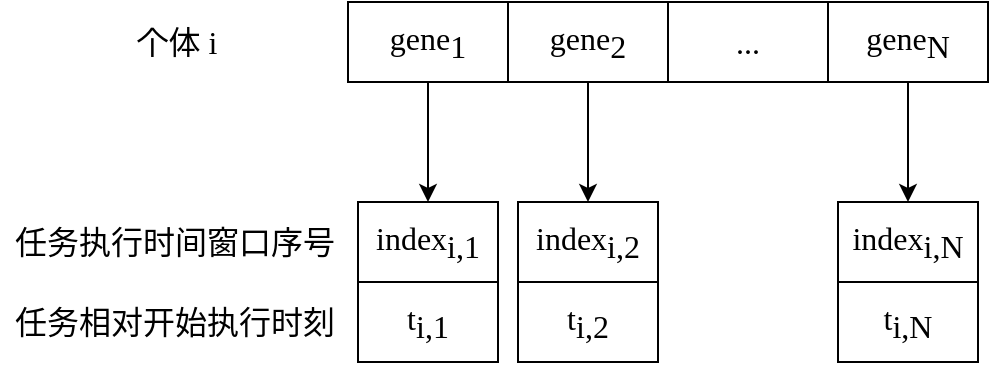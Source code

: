 <mxfile version="24.0.7" type="github">
  <diagram name="第 1 页" id="xTeLKxsJenJMO26MgTQz">
    <mxGraphModel dx="1434" dy="750" grid="1" gridSize="10" guides="1" tooltips="1" connect="1" arrows="1" fold="1" page="1" pageScale="1" pageWidth="827" pageHeight="1169" math="0" shadow="0">
      <root>
        <mxCell id="0" />
        <mxCell id="1" parent="0" />
        <mxCell id="xJ2qw0tW3bgOs59E7Ymc-2" value="" style="edgeStyle=orthogonalEdgeStyle;rounded=0;orthogonalLoop=1;jettySize=auto;html=1;fontSize=16;fontFamily=Times New Roman;" edge="1" parent="1" source="xJ2qw0tW3bgOs59E7Ymc-3" target="xJ2qw0tW3bgOs59E7Ymc-10">
          <mxGeometry relative="1" as="geometry" />
        </mxCell>
        <mxCell id="xJ2qw0tW3bgOs59E7Ymc-3" value="gene&lt;sub style=&quot;font-size: 16px;&quot;&gt;&lt;font style=&quot;font-size: 16px;&quot;&gt;1&lt;/font&gt;&lt;/sub&gt;" style="rounded=0;whiteSpace=wrap;html=1;fontSize=16;fontFamily=Times New Roman;" vertex="1" parent="1">
          <mxGeometry x="230" y="290" width="80" height="40" as="geometry" />
        </mxCell>
        <mxCell id="xJ2qw0tW3bgOs59E7Ymc-4" value="" style="edgeStyle=orthogonalEdgeStyle;rounded=0;orthogonalLoop=1;jettySize=auto;html=1;fontSize=16;fontFamily=Times New Roman;" edge="1" parent="1" source="xJ2qw0tW3bgOs59E7Ymc-5" target="xJ2qw0tW3bgOs59E7Ymc-11">
          <mxGeometry relative="1" as="geometry" />
        </mxCell>
        <mxCell id="xJ2qw0tW3bgOs59E7Ymc-5" value="gene&lt;sub style=&quot;font-size: 16px;&quot;&gt;&lt;font style=&quot;font-size: 16px;&quot;&gt;2&lt;/font&gt;&lt;/sub&gt;" style="rounded=0;whiteSpace=wrap;html=1;fontSize=16;fontFamily=Times New Roman;" vertex="1" parent="1">
          <mxGeometry x="310" y="290" width="80" height="40" as="geometry" />
        </mxCell>
        <mxCell id="xJ2qw0tW3bgOs59E7Ymc-6" value="..." style="rounded=0;whiteSpace=wrap;html=1;fontSize=16;fontFamily=Times New Roman;" vertex="1" parent="1">
          <mxGeometry x="390" y="290" width="80" height="40" as="geometry" />
        </mxCell>
        <mxCell id="xJ2qw0tW3bgOs59E7Ymc-7" value="" style="edgeStyle=orthogonalEdgeStyle;rounded=0;orthogonalLoop=1;jettySize=auto;html=1;fontSize=16;fontFamily=Times New Roman;" edge="1" parent="1" source="xJ2qw0tW3bgOs59E7Ymc-8" target="xJ2qw0tW3bgOs59E7Ymc-12">
          <mxGeometry relative="1" as="geometry" />
        </mxCell>
        <mxCell id="xJ2qw0tW3bgOs59E7Ymc-8" value="gene&lt;sub style=&quot;font-size: 16px;&quot;&gt;&lt;font style=&quot;font-size: 16px;&quot;&gt;N&lt;/font&gt;&lt;/sub&gt;" style="rounded=0;whiteSpace=wrap;html=1;fontSize=16;fontFamily=Times New Roman;" vertex="1" parent="1">
          <mxGeometry x="470" y="290" width="80" height="40" as="geometry" />
        </mxCell>
        <mxCell id="xJ2qw0tW3bgOs59E7Ymc-9" value="个体 i" style="text;html=1;align=center;verticalAlign=middle;resizable=0;points=[];autosize=1;strokeColor=none;fillColor=none;fontSize=16;fontFamily=Times New Roman;" vertex="1" parent="1">
          <mxGeometry x="113.5" y="295" width="60" height="30" as="geometry" />
        </mxCell>
        <mxCell id="xJ2qw0tW3bgOs59E7Ymc-10" value="index&lt;sub style=&quot;font-size: 16px;&quot;&gt;&lt;font style=&quot;font-size: 16px;&quot;&gt;i,1&lt;/font&gt;&lt;/sub&gt;" style="rounded=0;whiteSpace=wrap;html=1;fontSize=16;fontFamily=Times New Roman;" vertex="1" parent="1">
          <mxGeometry x="235" y="390" width="70" height="40" as="geometry" />
        </mxCell>
        <mxCell id="xJ2qw0tW3bgOs59E7Ymc-11" value="index&lt;sub style=&quot;font-size: 16px;&quot;&gt;&lt;font style=&quot;font-size: 16px;&quot;&gt;i,2&lt;/font&gt;&lt;/sub&gt;" style="rounded=0;whiteSpace=wrap;html=1;fontSize=16;fontFamily=Times New Roman;" vertex="1" parent="1">
          <mxGeometry x="315" y="390" width="70" height="40" as="geometry" />
        </mxCell>
        <mxCell id="xJ2qw0tW3bgOs59E7Ymc-12" value="index&lt;sub style=&quot;font-size: 16px;&quot;&gt;&lt;font style=&quot;font-size: 16px;&quot;&gt;i,N&lt;/font&gt;&lt;/sub&gt;" style="rounded=0;whiteSpace=wrap;html=1;fontSize=16;fontFamily=Times New Roman;" vertex="1" parent="1">
          <mxGeometry x="475" y="390" width="70" height="40" as="geometry" />
        </mxCell>
        <mxCell id="xJ2qw0tW3bgOs59E7Ymc-13" value="&lt;font style=&quot;font-size: 16px;&quot;&gt;t&lt;sub style=&quot;font-size: 16px;&quot;&gt;&lt;font style=&quot;font-size: 16px;&quot;&gt;i,1&lt;/font&gt;&lt;/sub&gt;&lt;/font&gt;" style="rounded=0;whiteSpace=wrap;html=1;fontSize=16;fontFamily=Times New Roman;" vertex="1" parent="1">
          <mxGeometry x="235" y="430" width="70" height="40" as="geometry" />
        </mxCell>
        <mxCell id="xJ2qw0tW3bgOs59E7Ymc-14" value="&lt;font style=&quot;font-size: 16px;&quot;&gt;t&lt;sub style=&quot;font-size: 16px;&quot;&gt;&lt;font style=&quot;font-size: 16px;&quot;&gt;i,2&lt;/font&gt;&lt;/sub&gt;&lt;/font&gt;" style="rounded=0;whiteSpace=wrap;html=1;fontSize=16;fontFamily=Times New Roman;" vertex="1" parent="1">
          <mxGeometry x="315" y="430" width="70" height="40" as="geometry" />
        </mxCell>
        <mxCell id="xJ2qw0tW3bgOs59E7Ymc-15" value="&lt;font style=&quot;font-size: 16px;&quot;&gt;t&lt;sub style=&quot;font-size: 16px;&quot;&gt;&lt;font style=&quot;font-size: 16px;&quot;&gt;i,N&lt;/font&gt;&lt;/sub&gt;&lt;/font&gt;" style="rounded=0;whiteSpace=wrap;html=1;fontSize=16;fontFamily=Times New Roman;" vertex="1" parent="1">
          <mxGeometry x="475" y="430" width="70" height="40" as="geometry" />
        </mxCell>
        <mxCell id="xJ2qw0tW3bgOs59E7Ymc-22" value="任务执行时间窗口序号" style="whiteSpace=wrap;html=1;strokeColor=none;fontSize=16;" vertex="1" parent="1">
          <mxGeometry x="56" y="390" width="175" height="40" as="geometry" />
        </mxCell>
        <mxCell id="xJ2qw0tW3bgOs59E7Ymc-23" value="任务相对开始执行时刻" style="whiteSpace=wrap;html=1;strokeColor=none;fontSize=16;" vertex="1" parent="1">
          <mxGeometry x="56" y="430" width="175" height="40" as="geometry" />
        </mxCell>
      </root>
    </mxGraphModel>
  </diagram>
</mxfile>
